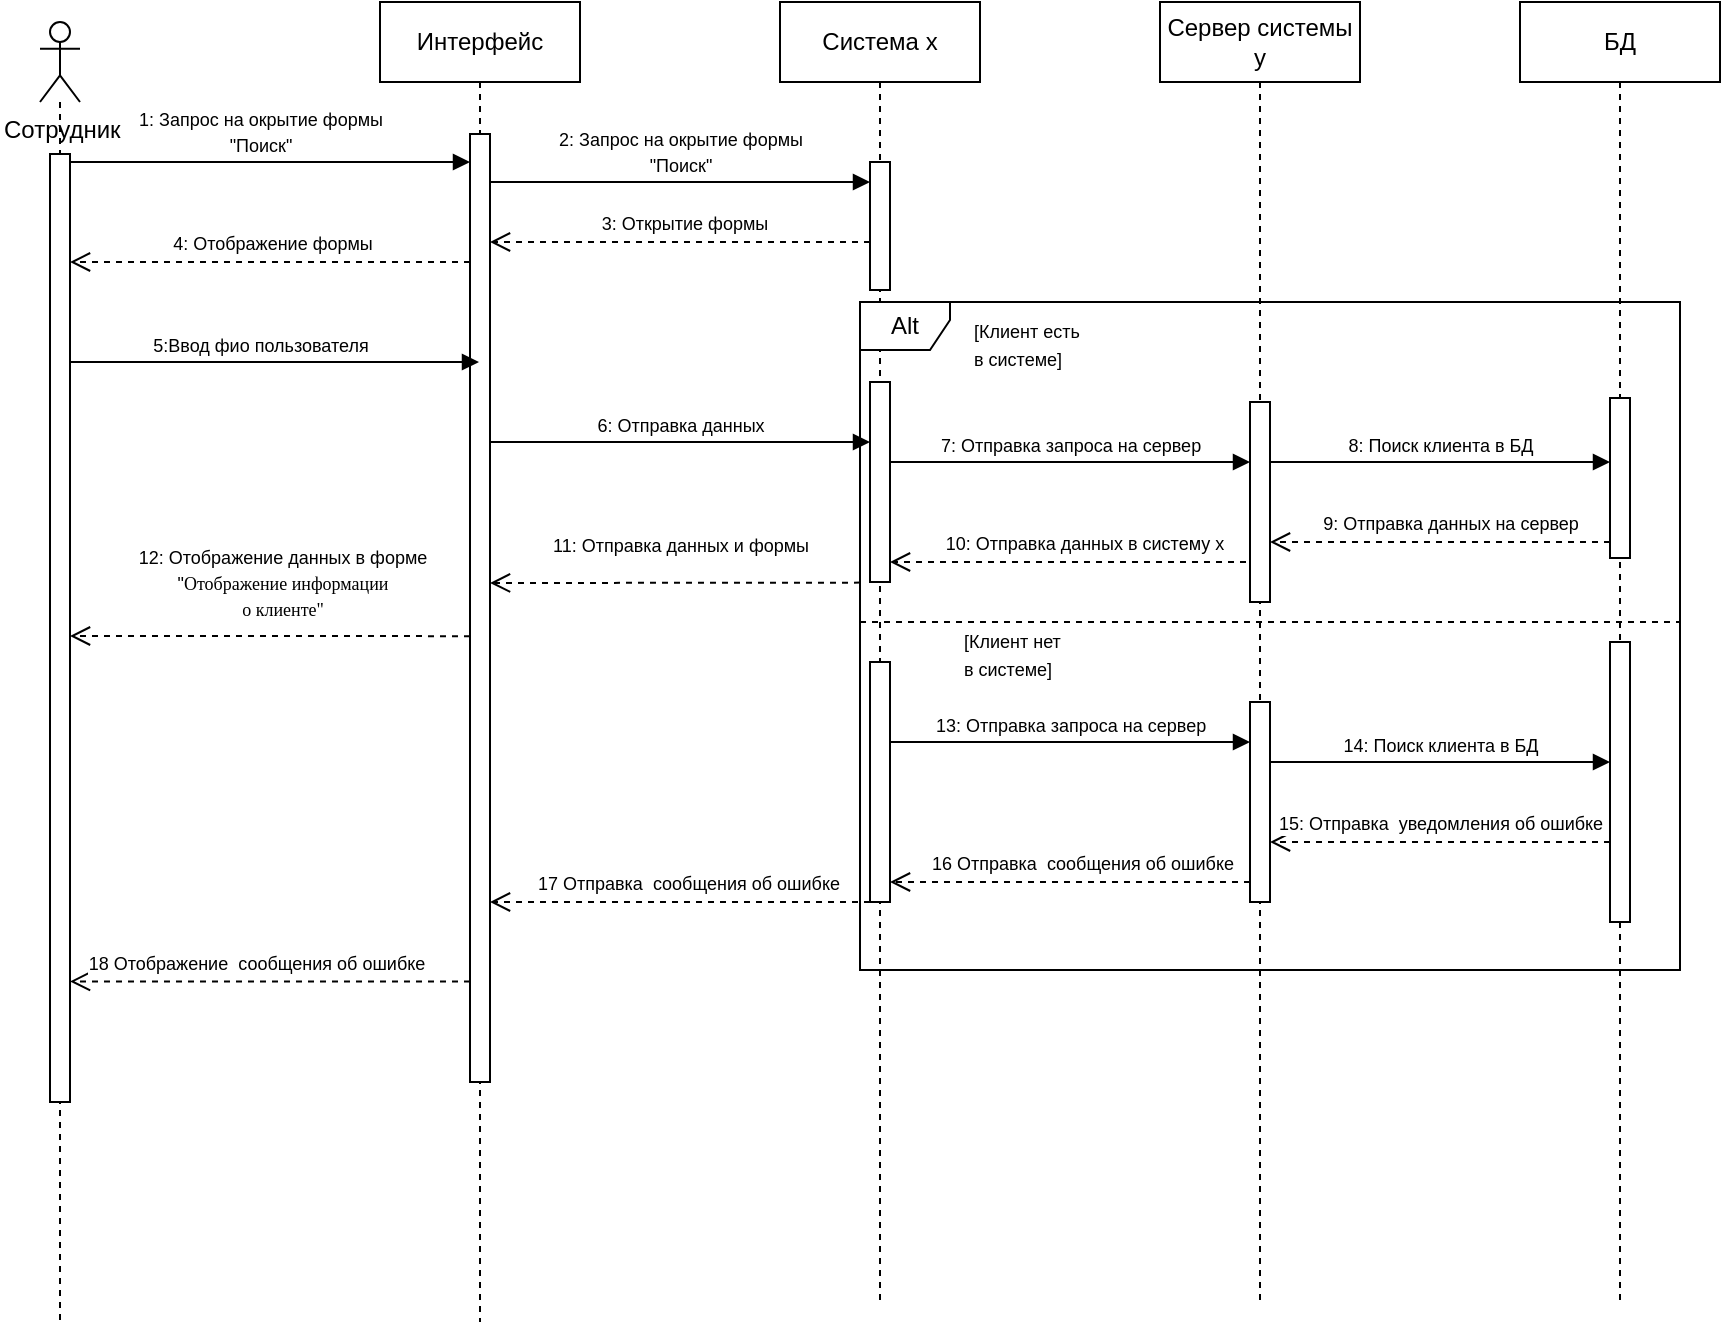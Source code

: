 <mxfile version="21.2.9" type="device">
  <diagram name="1" id="swIeWJ696gd8RCW9mNZV">
    <mxGraphModel dx="2049" dy="1090" grid="1" gridSize="10" guides="1" tooltips="1" connect="1" arrows="1" fold="1" page="1" pageScale="1" pageWidth="850" pageHeight="1100" math="0" shadow="0">
      <root>
        <mxCell id="0" />
        <mxCell id="1" parent="0" />
        <mxCell id="IknJ20_gZCRHTNLmZsAG-87" value="БД" style="shape=umlLifeline;perimeter=lifelinePerimeter;whiteSpace=wrap;html=1;container=1;dropTarget=0;collapsible=0;recursiveResize=0;outlineConnect=0;portConstraint=eastwest;newEdgeStyle={&quot;edgeStyle&quot;:&quot;elbowEdgeStyle&quot;,&quot;elbow&quot;:&quot;vertical&quot;,&quot;curved&quot;:0,&quot;rounded&quot;:0};" parent="1" vertex="1">
          <mxGeometry x="770" y="10" width="100" height="650" as="geometry" />
        </mxCell>
        <mxCell id="IknJ20_gZCRHTNLmZsAG-88" value="" style="html=1;points=[];perimeter=orthogonalPerimeter;outlineConnect=0;targetShapes=umlLifeline;portConstraint=eastwest;newEdgeStyle={&quot;edgeStyle&quot;:&quot;elbowEdgeStyle&quot;,&quot;elbow&quot;:&quot;vertical&quot;,&quot;curved&quot;:0,&quot;rounded&quot;:0};" parent="IknJ20_gZCRHTNLmZsAG-87" vertex="1">
          <mxGeometry x="45" y="198" width="10" height="80" as="geometry" />
        </mxCell>
        <mxCell id="IknJ20_gZCRHTNLmZsAG-90" value="" style="shape=umlLifeline;perimeter=lifelinePerimeter;whiteSpace=wrap;html=1;container=1;dropTarget=0;collapsible=0;recursiveResize=0;outlineConnect=0;portConstraint=eastwest;newEdgeStyle={&quot;edgeStyle&quot;:&quot;elbowEdgeStyle&quot;,&quot;elbow&quot;:&quot;vertical&quot;,&quot;curved&quot;:0,&quot;rounded&quot;:0};participant=umlActor;" parent="1" vertex="1">
          <mxGeometry x="30" y="20" width="20" height="650" as="geometry" />
        </mxCell>
        <mxCell id="IknJ20_gZCRHTNLmZsAG-91" value="" style="html=1;points=[];perimeter=orthogonalPerimeter;outlineConnect=0;targetShapes=umlLifeline;portConstraint=eastwest;newEdgeStyle={&quot;edgeStyle&quot;:&quot;elbowEdgeStyle&quot;,&quot;elbow&quot;:&quot;vertical&quot;,&quot;curved&quot;:0,&quot;rounded&quot;:0};" parent="IknJ20_gZCRHTNLmZsAG-90" vertex="1">
          <mxGeometry x="5" y="66" width="10" height="474" as="geometry" />
        </mxCell>
        <mxCell id="IknJ20_gZCRHTNLmZsAG-93" value="Сотрудник" style="text;whiteSpace=wrap;html=1;" parent="1" vertex="1">
          <mxGeometry x="10" y="60" width="90" height="40" as="geometry" />
        </mxCell>
        <mxCell id="IknJ20_gZCRHTNLmZsAG-94" value="Интерфейс" style="shape=umlLifeline;perimeter=lifelinePerimeter;whiteSpace=wrap;html=1;container=1;dropTarget=0;collapsible=0;recursiveResize=0;outlineConnect=0;portConstraint=eastwest;newEdgeStyle={&quot;edgeStyle&quot;:&quot;elbowEdgeStyle&quot;,&quot;elbow&quot;:&quot;vertical&quot;,&quot;curved&quot;:0,&quot;rounded&quot;:0};" parent="1" vertex="1">
          <mxGeometry x="200" y="10" width="100" height="660" as="geometry" />
        </mxCell>
        <mxCell id="IknJ20_gZCRHTNLmZsAG-95" value="" style="html=1;points=[];perimeter=orthogonalPerimeter;outlineConnect=0;targetShapes=umlLifeline;portConstraint=eastwest;newEdgeStyle={&quot;edgeStyle&quot;:&quot;elbowEdgeStyle&quot;,&quot;elbow&quot;:&quot;vertical&quot;,&quot;curved&quot;:0,&quot;rounded&quot;:0};" parent="IknJ20_gZCRHTNLmZsAG-94" vertex="1">
          <mxGeometry x="45" y="66" width="10" height="474" as="geometry" />
        </mxCell>
        <mxCell id="IknJ20_gZCRHTNLmZsAG-97" value="Система x" style="shape=umlLifeline;perimeter=lifelinePerimeter;whiteSpace=wrap;html=1;container=1;dropTarget=0;collapsible=0;recursiveResize=0;outlineConnect=0;portConstraint=eastwest;newEdgeStyle={&quot;edgeStyle&quot;:&quot;elbowEdgeStyle&quot;,&quot;elbow&quot;:&quot;vertical&quot;,&quot;curved&quot;:0,&quot;rounded&quot;:0};" parent="1" vertex="1">
          <mxGeometry x="400" y="10" width="100" height="650" as="geometry" />
        </mxCell>
        <mxCell id="IknJ20_gZCRHTNLmZsAG-98" value="" style="html=1;points=[];perimeter=orthogonalPerimeter;outlineConnect=0;targetShapes=umlLifeline;portConstraint=eastwest;newEdgeStyle={&quot;edgeStyle&quot;:&quot;elbowEdgeStyle&quot;,&quot;elbow&quot;:&quot;vertical&quot;,&quot;curved&quot;:0,&quot;rounded&quot;:0};" parent="IknJ20_gZCRHTNLmZsAG-97" vertex="1">
          <mxGeometry x="45" y="80" width="10" height="64" as="geometry" />
        </mxCell>
        <mxCell id="IknJ20_gZCRHTNLmZsAG-99" value="" style="html=1;points=[];perimeter=orthogonalPerimeter;outlineConnect=0;targetShapes=umlLifeline;portConstraint=eastwest;newEdgeStyle={&quot;edgeStyle&quot;:&quot;elbowEdgeStyle&quot;,&quot;elbow&quot;:&quot;vertical&quot;,&quot;curved&quot;:0,&quot;rounded&quot;:0};" parent="IknJ20_gZCRHTNLmZsAG-97" vertex="1">
          <mxGeometry x="45" y="190" width="10" height="100" as="geometry" />
        </mxCell>
        <mxCell id="IknJ20_gZCRHTNLmZsAG-100" value="" style="html=1;points=[];perimeter=orthogonalPerimeter;outlineConnect=0;targetShapes=umlLifeline;portConstraint=eastwest;newEdgeStyle={&quot;edgeStyle&quot;:&quot;elbowEdgeStyle&quot;,&quot;elbow&quot;:&quot;vertical&quot;,&quot;curved&quot;:0,&quot;rounded&quot;:0};" parent="IknJ20_gZCRHTNLmZsAG-97" vertex="1">
          <mxGeometry x="45" y="330" width="10" height="120" as="geometry" />
        </mxCell>
        <mxCell id="IknJ20_gZCRHTNLmZsAG-104" value="Сервер системы y" style="shape=umlLifeline;perimeter=lifelinePerimeter;whiteSpace=wrap;html=1;container=1;dropTarget=0;collapsible=0;recursiveResize=0;outlineConnect=0;portConstraint=eastwest;newEdgeStyle={&quot;edgeStyle&quot;:&quot;elbowEdgeStyle&quot;,&quot;elbow&quot;:&quot;vertical&quot;,&quot;curved&quot;:0,&quot;rounded&quot;:0};" parent="1" vertex="1">
          <mxGeometry x="590" y="10" width="100" height="650" as="geometry" />
        </mxCell>
        <mxCell id="IknJ20_gZCRHTNLmZsAG-121" value="" style="html=1;verticalAlign=bottom;endArrow=open;dashed=1;endSize=8;edgeStyle=elbowEdgeStyle;elbow=vertical;curved=0;rounded=0;" parent="1" target="IknJ20_gZCRHTNLmZsAG-91" edge="1" source="IknJ20_gZCRHTNLmZsAG-95">
          <mxGeometry relative="1" as="geometry">
            <mxPoint x="240" y="130" as="sourcePoint" />
            <mxPoint x="80" y="130" as="targetPoint" />
            <Array as="points">
              <mxPoint x="240" y="140" />
              <mxPoint x="170" y="130" />
              <mxPoint x="245" y="130" />
            </Array>
          </mxGeometry>
        </mxCell>
        <mxCell id="IknJ20_gZCRHTNLmZsAG-122" value="&lt;font style=&quot;font-size: 9px;&quot;&gt;4: Отображение формы&lt;br&gt;&lt;/font&gt;" style="edgeLabel;html=1;align=center;verticalAlign=middle;resizable=0;points=[];" parent="IknJ20_gZCRHTNLmZsAG-121" vertex="1" connectable="0">
          <mxGeometry x="0.327" y="-2" relative="1" as="geometry">
            <mxPoint x="33" y="-8" as="offset" />
          </mxGeometry>
        </mxCell>
        <mxCell id="IknJ20_gZCRHTNLmZsAG-123" value="&lt;font style=&quot;font-size: 9px;&quot;&gt;5:Ввод фио пользователя&lt;br&gt;&lt;/font&gt;" style="html=1;verticalAlign=bottom;endArrow=block;edgeStyle=elbowEdgeStyle;elbow=vertical;curved=0;rounded=0;" parent="1" source="IknJ20_gZCRHTNLmZsAG-91" edge="1" target="IknJ20_gZCRHTNLmZsAG-94">
          <mxGeometry x="-0.071" width="80" relative="1" as="geometry">
            <mxPoint x="70" y="160" as="sourcePoint" />
            <mxPoint x="220" y="160" as="targetPoint" />
            <Array as="points">
              <mxPoint x="160" y="190" />
              <mxPoint x="140" y="170" />
            </Array>
            <mxPoint as="offset" />
          </mxGeometry>
        </mxCell>
        <mxCell id="IknJ20_gZCRHTNLmZsAG-127" value="&lt;font style=&quot;font-size: 9px;&quot;&gt;6: Отправка данных &lt;br&gt;&lt;/font&gt;" style="html=1;verticalAlign=bottom;endArrow=block;edgeStyle=elbowEdgeStyle;elbow=vertical;curved=0;rounded=0;" parent="1" source="IknJ20_gZCRHTNLmZsAG-95" target="IknJ20_gZCRHTNLmZsAG-99" edge="1">
          <mxGeometry width="80" relative="1" as="geometry">
            <mxPoint x="270" y="250" as="sourcePoint" />
            <mxPoint x="430" y="230" as="targetPoint" />
            <Array as="points">
              <mxPoint x="410" y="230" />
            </Array>
            <mxPoint as="offset" />
          </mxGeometry>
        </mxCell>
        <mxCell id="IknJ20_gZCRHTNLmZsAG-128" value="Alt" style="shape=umlFrame;whiteSpace=wrap;html=1;pointerEvents=0;recursiveResize=0;container=1;collapsible=0;width=45;height=24;" parent="1" vertex="1">
          <mxGeometry x="440" y="160" width="410" height="334" as="geometry" />
        </mxCell>
        <mxCell id="IknJ20_gZCRHTNLmZsAG-129" value="&lt;font style=&quot;font-size: 9px;&quot;&gt;[Клиент есть &lt;br&gt;в системе]&lt;/font&gt;" style="text;html=1;" parent="IknJ20_gZCRHTNLmZsAG-128" vertex="1">
          <mxGeometry width="100" height="20" relative="1" as="geometry">
            <mxPoint x="55" as="offset" />
          </mxGeometry>
        </mxCell>
        <mxCell id="IknJ20_gZCRHTNLmZsAG-130" value="" style="line;strokeWidth=1;dashed=1;labelPosition=center;verticalLabelPosition=bottom;align=left;verticalAlign=top;spacingLeft=20;spacingTop=15;html=1;whiteSpace=wrap;" parent="IknJ20_gZCRHTNLmZsAG-128" vertex="1">
          <mxGeometry y="155" width="410" height="10" as="geometry" />
        </mxCell>
        <mxCell id="IknJ20_gZCRHTNLmZsAG-131" value="&lt;font style=&quot;font-size: 9px;&quot;&gt;[Клиент&lt;/font&gt;&lt;font style=&quot;font-size: 9px;&quot;&gt; нет &lt;br&gt;в системе]&lt;/font&gt;" style="text;whiteSpace=wrap;html=1;" parent="IknJ20_gZCRHTNLmZsAG-128" vertex="1">
          <mxGeometry x="50" y="155" width="120" height="50" as="geometry" />
        </mxCell>
        <mxCell id="IknJ20_gZCRHTNLmZsAG-132" value="" style="html=1;points=[];perimeter=orthogonalPerimeter;outlineConnect=0;targetShapes=umlLifeline;portConstraint=eastwest;newEdgeStyle={&quot;edgeStyle&quot;:&quot;elbowEdgeStyle&quot;,&quot;elbow&quot;:&quot;vertical&quot;,&quot;curved&quot;:0,&quot;rounded&quot;:0};" parent="IknJ20_gZCRHTNLmZsAG-128" vertex="1">
          <mxGeometry x="195" y="50" width="10" height="100" as="geometry" />
        </mxCell>
        <mxCell id="IknJ20_gZCRHTNLmZsAG-133" value="&lt;font style=&quot;font-size: 9px;&quot;&gt;8: Поиск клиента в БД &lt;br&gt;&lt;/font&gt;" style="html=1;verticalAlign=bottom;endArrow=block;edgeStyle=elbowEdgeStyle;elbow=vertical;curved=0;rounded=0;" parent="IknJ20_gZCRHTNLmZsAG-128" source="IknJ20_gZCRHTNLmZsAG-132" edge="1">
          <mxGeometry x="-0.002" width="80" relative="1" as="geometry">
            <mxPoint x="220" y="80" as="sourcePoint" />
            <mxPoint x="375" y="80" as="targetPoint" />
            <Array as="points">
              <mxPoint x="260" y="80" />
              <mxPoint x="300" y="100" />
              <mxPoint x="350" y="90" />
              <mxPoint x="345" y="90" />
            </Array>
            <mxPoint as="offset" />
          </mxGeometry>
        </mxCell>
        <mxCell id="IknJ20_gZCRHTNLmZsAG-134" value="" style="html=1;verticalAlign=bottom;endArrow=open;dashed=1;endSize=8;edgeStyle=elbowEdgeStyle;elbow=vertical;curved=0;rounded=0;" parent="IknJ20_gZCRHTNLmZsAG-128" source="IknJ20_gZCRHTNLmZsAG-88" edge="1">
          <mxGeometry relative="1" as="geometry">
            <mxPoint x="370" y="120" as="sourcePoint" />
            <mxPoint x="205" y="120" as="targetPoint" />
            <Array as="points" />
          </mxGeometry>
        </mxCell>
        <mxCell id="IknJ20_gZCRHTNLmZsAG-135" value="&lt;font style=&quot;font-size: 9px;&quot;&gt;9: Отправка данных на сервер&lt;br&gt;&lt;/font&gt;" style="edgeLabel;html=1;align=center;verticalAlign=middle;resizable=0;points=[];" parent="IknJ20_gZCRHTNLmZsAG-134" vertex="1" connectable="0">
          <mxGeometry x="0.327" y="-2" relative="1" as="geometry">
            <mxPoint x="33" y="-8" as="offset" />
          </mxGeometry>
        </mxCell>
        <mxCell id="IknJ20_gZCRHTNLmZsAG-136" value="" style="html=1;verticalAlign=bottom;endArrow=open;dashed=1;endSize=8;edgeStyle=elbowEdgeStyle;elbow=vertical;curved=0;rounded=0;" parent="IknJ20_gZCRHTNLmZsAG-128" target="IknJ20_gZCRHTNLmZsAG-99" edge="1">
          <mxGeometry relative="1" as="geometry">
            <mxPoint x="195" y="140" as="sourcePoint" />
            <mxPoint x="25" y="140" as="targetPoint" />
            <Array as="points">
              <mxPoint x="80" y="130" />
            </Array>
          </mxGeometry>
        </mxCell>
        <mxCell id="IknJ20_gZCRHTNLmZsAG-137" value="&lt;font style=&quot;font-size: 9px;&quot;&gt;10: Отправка данных в систему x &lt;br&gt;&lt;/font&gt;" style="edgeLabel;html=1;align=center;verticalAlign=middle;resizable=0;points=[];" parent="IknJ20_gZCRHTNLmZsAG-136" vertex="1" connectable="0">
          <mxGeometry x="0.327" y="-2" relative="1" as="geometry">
            <mxPoint x="33" y="-8" as="offset" />
          </mxGeometry>
        </mxCell>
        <mxCell id="IknJ20_gZCRHTNLmZsAG-138" value="" style="html=1;points=[];perimeter=orthogonalPerimeter;outlineConnect=0;targetShapes=umlLifeline;portConstraint=eastwest;newEdgeStyle={&quot;edgeStyle&quot;:&quot;elbowEdgeStyle&quot;,&quot;elbow&quot;:&quot;vertical&quot;,&quot;curved&quot;:0,&quot;rounded&quot;:0};" parent="IknJ20_gZCRHTNLmZsAG-128" vertex="1">
          <mxGeometry x="195" y="200" width="10" height="100" as="geometry" />
        </mxCell>
        <mxCell id="IknJ20_gZCRHTNLmZsAG-139" value="" style="html=1;points=[];perimeter=orthogonalPerimeter;outlineConnect=0;targetShapes=umlLifeline;portConstraint=eastwest;newEdgeStyle={&quot;edgeStyle&quot;:&quot;elbowEdgeStyle&quot;,&quot;elbow&quot;:&quot;vertical&quot;,&quot;curved&quot;:0,&quot;rounded&quot;:0};" parent="IknJ20_gZCRHTNLmZsAG-128" vertex="1">
          <mxGeometry x="375" y="170" width="10" height="140" as="geometry" />
        </mxCell>
        <mxCell id="IknJ20_gZCRHTNLmZsAG-140" value="&lt;font style=&quot;font-size: 9px;&quot;&gt;13: Отправка запроса на сервер &lt;br&gt;&lt;/font&gt;" style="html=1;verticalAlign=bottom;endArrow=block;edgeStyle=elbowEdgeStyle;elbow=vertical;curved=0;rounded=0;" parent="IknJ20_gZCRHTNLmZsAG-128" edge="1">
          <mxGeometry width="80" relative="1" as="geometry">
            <mxPoint x="15" y="220" as="sourcePoint" />
            <mxPoint x="195" y="220" as="targetPoint" />
            <Array as="points">
              <mxPoint x="80" y="220" />
              <mxPoint x="120" y="240" />
              <mxPoint x="170" y="230" />
              <mxPoint x="165" y="230" />
            </Array>
            <mxPoint as="offset" />
          </mxGeometry>
        </mxCell>
        <mxCell id="IknJ20_gZCRHTNLmZsAG-141" value="&lt;font style=&quot;font-size: 9px;&quot;&gt;14:&lt;/font&gt;&lt;font style=&quot;font-size: 9px;&quot;&gt; Поиск клиента в БД&lt;/font&gt;&lt;font style=&quot;font-size: 9px;&quot;&gt; &lt;/font&gt;" style="html=1;verticalAlign=bottom;endArrow=block;edgeStyle=elbowEdgeStyle;elbow=vertical;curved=0;rounded=0;" parent="IknJ20_gZCRHTNLmZsAG-128" target="IknJ20_gZCRHTNLmZsAG-139" edge="1">
          <mxGeometry x="0.002" width="80" relative="1" as="geometry">
            <mxPoint x="205" y="230" as="sourcePoint" />
            <mxPoint x="370" y="230" as="targetPoint" />
            <Array as="points">
              <mxPoint x="270" y="230" />
              <mxPoint x="310" y="250" />
              <mxPoint x="360" y="240" />
              <mxPoint x="355" y="240" />
            </Array>
            <mxPoint as="offset" />
          </mxGeometry>
        </mxCell>
        <mxCell id="IknJ20_gZCRHTNLmZsAG-142" value="" style="html=1;verticalAlign=bottom;endArrow=open;dashed=1;endSize=8;edgeStyle=elbowEdgeStyle;elbow=vertical;curved=0;rounded=0;" parent="IknJ20_gZCRHTNLmZsAG-128" target="IknJ20_gZCRHTNLmZsAG-138" edge="1">
          <mxGeometry relative="1" as="geometry">
            <mxPoint x="375" y="270" as="sourcePoint" />
            <mxPoint x="220" y="270" as="targetPoint" />
            <Array as="points">
              <mxPoint x="365" y="270" />
            </Array>
          </mxGeometry>
        </mxCell>
        <mxCell id="IknJ20_gZCRHTNLmZsAG-143" value="&lt;font style=&quot;font-size: 9px;&quot;&gt;15: Отправка&amp;nbsp; уведомления об ошибке&lt;br&gt;&lt;/font&gt;" style="edgeLabel;html=1;align=center;verticalAlign=middle;resizable=0;points=[];" parent="IknJ20_gZCRHTNLmZsAG-142" vertex="1" connectable="0">
          <mxGeometry x="0.327" y="-2" relative="1" as="geometry">
            <mxPoint x="28" y="-8" as="offset" />
          </mxGeometry>
        </mxCell>
        <mxCell id="IknJ20_gZCRHTNLmZsAG-144" value="" style="html=1;verticalAlign=bottom;endArrow=open;dashed=1;endSize=8;edgeStyle=elbowEdgeStyle;elbow=vertical;curved=0;rounded=0;" parent="IknJ20_gZCRHTNLmZsAG-128" target="IknJ20_gZCRHTNLmZsAG-100" edge="1">
          <mxGeometry relative="1" as="geometry">
            <mxPoint x="195" y="290" as="sourcePoint" />
            <mxPoint x="60" y="290" as="targetPoint" />
            <Array as="points">
              <mxPoint x="185" y="290" />
            </Array>
          </mxGeometry>
        </mxCell>
        <mxCell id="IknJ20_gZCRHTNLmZsAG-145" value="&lt;font style=&quot;font-size: 9px;&quot;&gt;16 Отправка&amp;nbsp; сообщения об ошибке&lt;br&gt;&lt;/font&gt;" style="edgeLabel;html=1;align=center;verticalAlign=middle;resizable=0;points=[];" parent="IknJ20_gZCRHTNLmZsAG-144" vertex="1" connectable="0">
          <mxGeometry x="0.327" y="-2" relative="1" as="geometry">
            <mxPoint x="35" y="-8" as="offset" />
          </mxGeometry>
        </mxCell>
        <mxCell id="IknJ20_gZCRHTNLmZsAG-146" value="&lt;font style=&quot;font-size: 9px;&quot;&gt;7: Отправка запроса на сервер &lt;br&gt;&lt;/font&gt;" style="html=1;verticalAlign=bottom;endArrow=block;edgeStyle=elbowEdgeStyle;elbow=vertical;curved=0;rounded=0;" parent="1" source="IknJ20_gZCRHTNLmZsAG-99" target="IknJ20_gZCRHTNLmZsAG-132" edge="1">
          <mxGeometry width="80" relative="1" as="geometry">
            <mxPoint x="470" y="240" as="sourcePoint" />
            <mxPoint x="610" y="250" as="targetPoint" />
            <Array as="points">
              <mxPoint x="470" y="240" />
              <mxPoint x="520" y="230" />
              <mxPoint x="560" y="250" />
              <mxPoint x="610" y="240" />
              <mxPoint x="605" y="240" />
            </Array>
            <mxPoint as="offset" />
          </mxGeometry>
        </mxCell>
        <mxCell id="IknJ20_gZCRHTNLmZsAG-147" value="" style="html=1;verticalAlign=bottom;endArrow=open;dashed=1;endSize=8;edgeStyle=elbowEdgeStyle;elbow=vertical;curved=0;rounded=0;" parent="1" target="IknJ20_gZCRHTNLmZsAG-95" edge="1">
          <mxGeometry relative="1" as="geometry">
            <mxPoint x="440" y="300.31" as="sourcePoint" />
            <mxPoint x="260" y="300.31" as="targetPoint" />
            <Array as="points" />
          </mxGeometry>
        </mxCell>
        <mxCell id="IknJ20_gZCRHTNLmZsAG-148" value="&lt;font style=&quot;font-size: 9px;&quot;&gt;11: Отправка данных и формы&lt;br&gt;&lt;/font&gt;" style="edgeLabel;html=1;align=center;verticalAlign=middle;resizable=0;points=[];" parent="IknJ20_gZCRHTNLmZsAG-147" vertex="1" connectable="0">
          <mxGeometry x="0.327" y="-2" relative="1" as="geometry">
            <mxPoint x="33" y="-18" as="offset" />
          </mxGeometry>
        </mxCell>
        <mxCell id="IknJ20_gZCRHTNLmZsAG-149" value="" style="html=1;verticalAlign=bottom;endArrow=open;dashed=1;endSize=8;edgeStyle=elbowEdgeStyle;elbow=vertical;curved=0;rounded=0;" parent="1" target="IknJ20_gZCRHTNLmZsAG-91" edge="1">
          <mxGeometry relative="1" as="geometry">
            <mxPoint x="245" y="327.07" as="sourcePoint" />
            <mxPoint x="90" y="327" as="targetPoint" />
            <Array as="points" />
          </mxGeometry>
        </mxCell>
        <mxCell id="IknJ20_gZCRHTNLmZsAG-150" value="&lt;font style=&quot;font-size: 6px;&quot;&gt;&lt;font style=&quot;font-size: 9px;&quot;&gt;12: Отображение данных в форме&lt;/font&gt;&lt;br&gt;&lt;font style=&quot;font-size: 9px;&quot;&gt;&quot;&lt;/font&gt;&lt;/font&gt;&lt;font style=&quot;font-size: 9px;&quot; face=&quot;Times New Roman, serif&quot;&gt;Отображение информации&lt;br&gt;о клиенте&quot;&lt;/font&gt;&lt;font style=&quot;font-size: 9px;&quot;&gt;&lt;br&gt;&lt;/font&gt;" style="edgeLabel;html=1;align=center;verticalAlign=middle;resizable=0;points=[];" parent="IknJ20_gZCRHTNLmZsAG-149" vertex="1" connectable="0">
          <mxGeometry x="0.327" y="-2" relative="1" as="geometry">
            <mxPoint x="38" y="-25" as="offset" />
          </mxGeometry>
        </mxCell>
        <mxCell id="IknJ20_gZCRHTNLmZsAG-151" value="" style="html=1;verticalAlign=bottom;endArrow=open;dashed=1;endSize=8;edgeStyle=elbowEdgeStyle;elbow=vertical;curved=0;rounded=0;" parent="1" source="IknJ20_gZCRHTNLmZsAG-100" target="IknJ20_gZCRHTNLmZsAG-95" edge="1">
          <mxGeometry relative="1" as="geometry">
            <mxPoint x="450" y="460" as="sourcePoint" />
            <mxPoint x="280" y="460" as="targetPoint" />
            <Array as="points">
              <mxPoint x="440" y="460" />
            </Array>
          </mxGeometry>
        </mxCell>
        <mxCell id="IknJ20_gZCRHTNLmZsAG-152" value="&lt;font style=&quot;font-size: 9px;&quot;&gt;17 Отправка&amp;nbsp; сообщения об ошибке&lt;br&gt;&lt;/font&gt;" style="edgeLabel;html=1;align=center;verticalAlign=middle;resizable=0;points=[];" parent="IknJ20_gZCRHTNLmZsAG-151" vertex="1" connectable="0">
          <mxGeometry x="0.327" y="-2" relative="1" as="geometry">
            <mxPoint x="35" y="-8" as="offset" />
          </mxGeometry>
        </mxCell>
        <mxCell id="IknJ20_gZCRHTNLmZsAG-153" value="" style="html=1;verticalAlign=bottom;endArrow=open;dashed=1;endSize=8;edgeStyle=elbowEdgeStyle;elbow=vertical;curved=0;rounded=0;" parent="1" source="IknJ20_gZCRHTNLmZsAG-95" target="IknJ20_gZCRHTNLmZsAG-91" edge="1">
          <mxGeometry relative="1" as="geometry">
            <mxPoint x="220" y="500" as="sourcePoint" />
            <mxPoint x="70" y="499.71" as="targetPoint" />
            <Array as="points">
              <mxPoint x="240" y="499.71" />
            </Array>
          </mxGeometry>
        </mxCell>
        <mxCell id="IknJ20_gZCRHTNLmZsAG-154" value="&lt;font style=&quot;font-size: 9px;&quot;&gt;18 &lt;/font&gt;&lt;font style=&quot;font-size: 9px;&quot;&gt;Отображение&lt;/font&gt;&lt;font style=&quot;font-size: 9px;&quot;&gt;&amp;nbsp; сообщения об ошибке&lt;br&gt;&lt;/font&gt;" style="edgeLabel;html=1;align=center;verticalAlign=middle;resizable=0;points=[];" parent="IknJ20_gZCRHTNLmZsAG-153" vertex="1" connectable="0">
          <mxGeometry x="0.327" y="-2" relative="1" as="geometry">
            <mxPoint x="25" y="-8" as="offset" />
          </mxGeometry>
        </mxCell>
        <mxCell id="GVzlnNu3sIZARUghjtTh-1" value="&lt;font style=&quot;font-size: 9px;&quot;&gt;1: Запрос на окрытие формы&lt;br&gt;&quot;Поиск&quot;&lt;br&gt;&lt;/font&gt;" style="html=1;verticalAlign=bottom;endArrow=block;edgeStyle=elbowEdgeStyle;elbow=vertical;curved=0;rounded=0;" edge="1" parent="1" source="IknJ20_gZCRHTNLmZsAG-91" target="IknJ20_gZCRHTNLmZsAG-95">
          <mxGeometry x="-0.05" width="80" relative="1" as="geometry">
            <mxPoint x="50" y="110" as="sourcePoint" />
            <mxPoint x="240" y="110.14" as="targetPoint" />
            <Array as="points">
              <mxPoint x="180" y="90" />
              <mxPoint x="240" y="110" />
              <mxPoint x="250" y="120" />
            </Array>
            <mxPoint as="offset" />
          </mxGeometry>
        </mxCell>
        <mxCell id="GVzlnNu3sIZARUghjtTh-2" value="&lt;font style=&quot;font-size: 9px;&quot;&gt;2: Запрос на окрытие формы&lt;br&gt;&quot;Поиск&quot;&lt;br&gt;&lt;/font&gt;" style="html=1;verticalAlign=bottom;endArrow=block;edgeStyle=elbowEdgeStyle;elbow=vertical;curved=0;rounded=0;" edge="1" parent="1" source="IknJ20_gZCRHTNLmZsAG-95" target="IknJ20_gZCRHTNLmZsAG-98">
          <mxGeometry width="80" relative="1" as="geometry">
            <mxPoint x="260" y="120" as="sourcePoint" />
            <mxPoint x="400" y="120" as="targetPoint" />
            <Array as="points">
              <mxPoint x="320" y="100" />
              <mxPoint x="430" y="120" />
              <mxPoint x="465" y="130" />
            </Array>
            <mxPoint as="offset" />
          </mxGeometry>
        </mxCell>
        <mxCell id="GVzlnNu3sIZARUghjtTh-3" value="" style="html=1;verticalAlign=bottom;endArrow=open;dashed=1;endSize=8;edgeStyle=elbowEdgeStyle;elbow=vertical;curved=0;rounded=0;" edge="1" parent="1" source="IknJ20_gZCRHTNLmZsAG-98" target="IknJ20_gZCRHTNLmZsAG-95">
          <mxGeometry relative="1" as="geometry">
            <mxPoint x="435" y="130" as="sourcePoint" />
            <mxPoint x="280" y="130" as="targetPoint" />
            <Array as="points">
              <mxPoint x="430" y="130" />
            </Array>
          </mxGeometry>
        </mxCell>
        <mxCell id="GVzlnNu3sIZARUghjtTh-4" value="&lt;font style=&quot;font-size: 9px;&quot;&gt;3: Открытие формы&lt;br&gt;&lt;/font&gt;" style="edgeLabel;html=1;align=center;verticalAlign=middle;resizable=0;points=[];" vertex="1" connectable="0" parent="GVzlnNu3sIZARUghjtTh-3">
          <mxGeometry x="0.327" y="-2" relative="1" as="geometry">
            <mxPoint x="33" y="-8" as="offset" />
          </mxGeometry>
        </mxCell>
      </root>
    </mxGraphModel>
  </diagram>
</mxfile>
